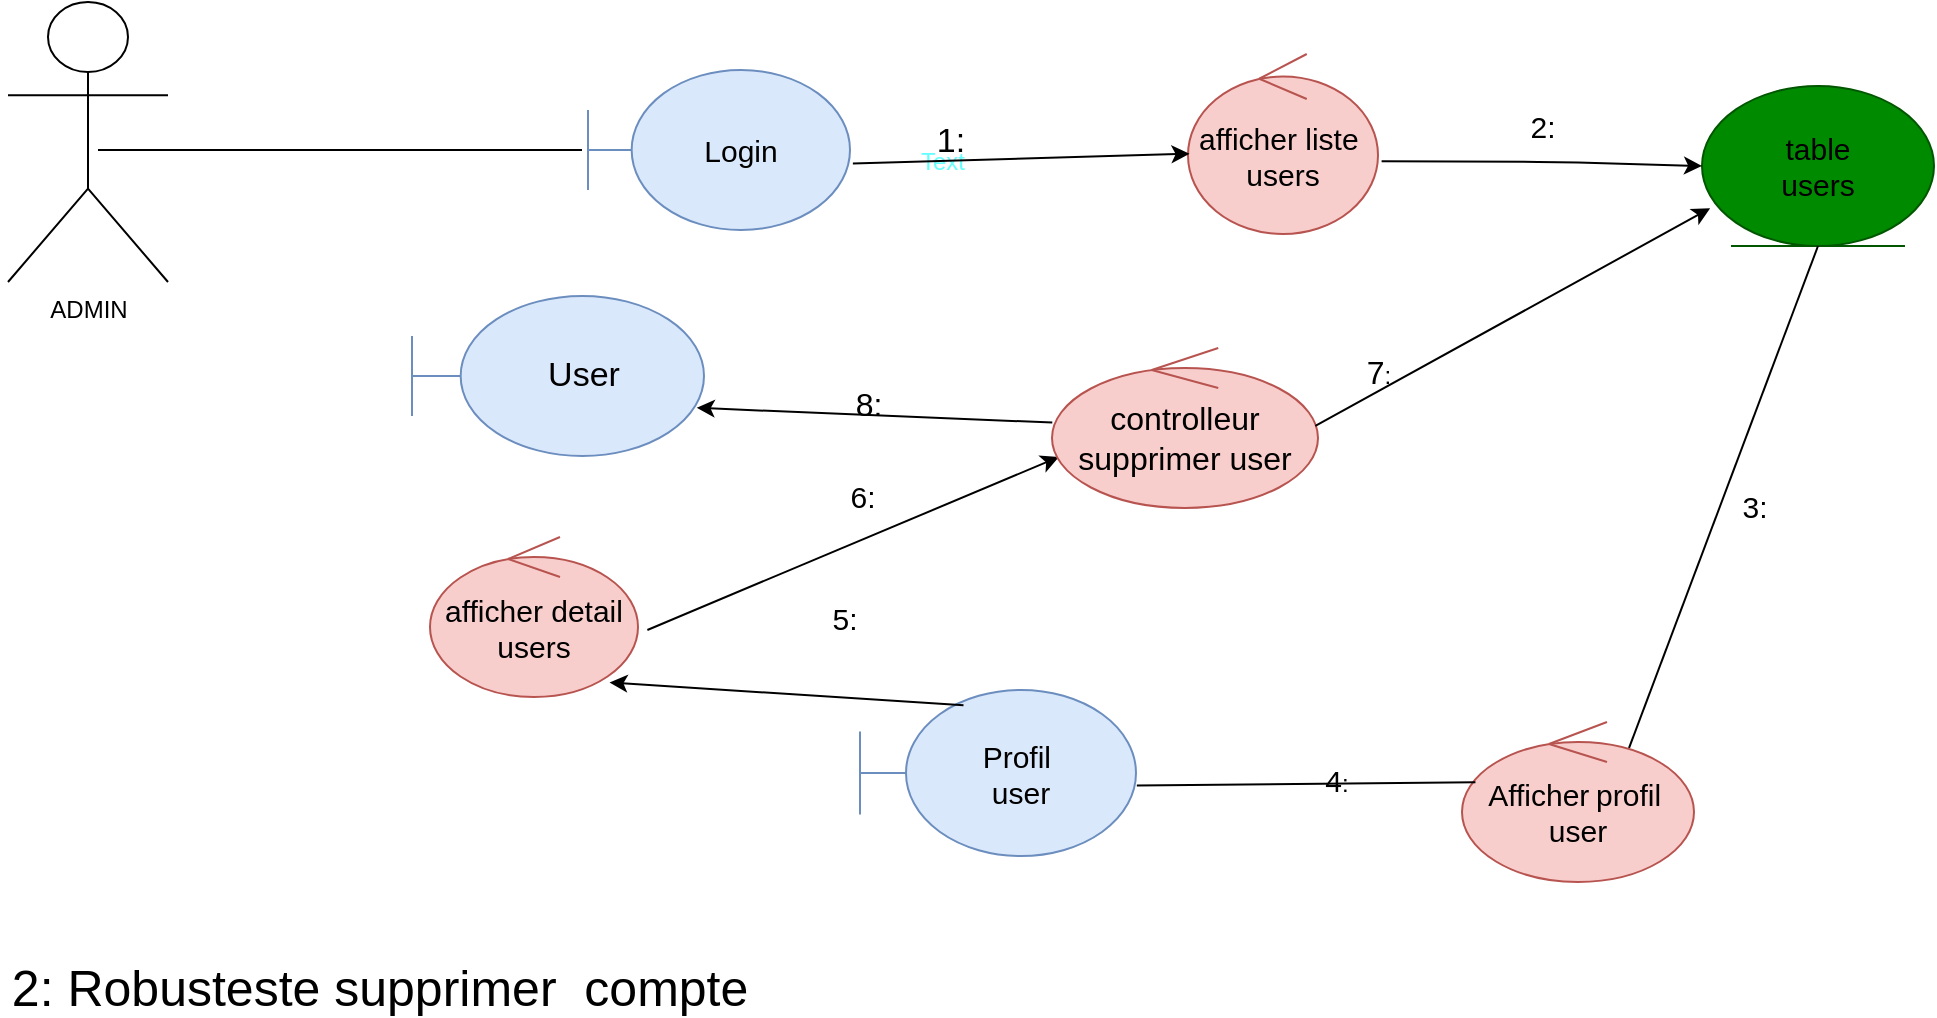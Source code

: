 <mxfile version="12.7.9" type="device"><diagram id="AD4O64poxoqWs9zfkwla" name="Page-1"><mxGraphModel dx="2530" dy="734" grid="0" gridSize="10" guides="1" tooltips="1" connect="1" arrows="1" fold="1" page="1" pageScale="1" pageWidth="980" pageHeight="1390" math="0" shadow="0"><root><mxCell id="0"/><mxCell id="1" parent="0"/><mxCell id="G7Pbc0KNViB5jodr2F1O-1" value="ADMIN" style="shape=umlActor;verticalLabelPosition=bottom;labelBackgroundColor=#ffffff;verticalAlign=top;html=1;" vertex="1" parent="1"><mxGeometry y="126" width="80" height="140" as="geometry"/></mxCell><mxCell id="G7Pbc0KNViB5jodr2F1O-2" value="" style="line;strokeWidth=1;fillColor=none;align=left;verticalAlign=middle;spacingTop=-1;spacingLeft=3;spacingRight=3;rotatable=0;labelPosition=right;points=[];portConstraint=eastwest;" vertex="1" parent="1"><mxGeometry x="45" y="196" width="242" height="8" as="geometry"/></mxCell><mxCell id="G7Pbc0KNViB5jodr2F1O-3" value="Text" style="text;html=1;align=center;verticalAlign=middle;resizable=0;points=[];autosize=1;fontColor=#66FFFF;" vertex="1" parent="1"><mxGeometry x="451" y="197" width="32" height="18" as="geometry"/></mxCell><mxCell id="G7Pbc0KNViB5jodr2F1O-4" value="&lt;font style=&quot;font-size: 17px&quot;&gt;1:&lt;/font&gt;" style="text;html=1;align=center;verticalAlign=middle;resizable=0;points=[];autosize=1;" vertex="1" parent="1"><mxGeometry x="459" y="186" width="24" height="20" as="geometry"/></mxCell><mxCell id="G7Pbc0KNViB5jodr2F1O-5" value="&lt;font style=&quot;font-size: 15px&quot;&gt;afficher liste&amp;nbsp;&lt;br&gt;users&lt;br&gt;&lt;/font&gt;" style="ellipse;shape=umlControl;whiteSpace=wrap;html=1;strokeColor=#b85450;fillColor=#f8cecc;" vertex="1" parent="1"><mxGeometry x="590" y="152" width="95" height="90" as="geometry"/></mxCell><mxCell id="G7Pbc0KNViB5jodr2F1O-6" value="&lt;font style=&quot;font-size: 15px&quot;&gt;Login&lt;/font&gt;" style="shape=umlBoundary;whiteSpace=wrap;html=1;strokeColor=#6c8ebf;fillColor=#dae8fc;" vertex="1" parent="1"><mxGeometry x="290" y="160" width="131" height="80" as="geometry"/></mxCell><mxCell id="G7Pbc0KNViB5jodr2F1O-7" value="&lt;font color=&quot;#000000&quot; style=&quot;font-size: 15px&quot;&gt;table&lt;br&gt;users&lt;br&gt;&lt;/font&gt;" style="ellipse;shape=umlEntity;whiteSpace=wrap;html=1;strokeColor=#005700;fillColor=#008a00;fontColor=#ffffff;" vertex="1" parent="1"><mxGeometry x="847" y="168" width="116" height="80" as="geometry"/></mxCell><mxCell id="G7Pbc0KNViB5jodr2F1O-8" value="&lt;font color=&quot;#000000&quot; style=&quot;font-size: 15px&quot;&gt;2:&lt;/font&gt;" style="text;html=1;align=center;verticalAlign=middle;resizable=0;points=[];autosize=1;fontColor=#66FFFF;" vertex="1" parent="1"><mxGeometry x="755" y="178" width="23" height="19" as="geometry"/></mxCell><mxCell id="G7Pbc0KNViB5jodr2F1O-9" value="" style="endArrow=none;html=1;fontColor=#66FFFF;exitX=0.673;exitY=0.013;exitDx=0;exitDy=0;exitPerimeter=0;" edge="1" parent="1"><mxGeometry width="50" height="50" relative="1" as="geometry"><mxPoint x="810.49" y="499.04" as="sourcePoint"/><mxPoint x="905" y="248" as="targetPoint"/></mxGeometry></mxCell><mxCell id="G7Pbc0KNViB5jodr2F1O-10" value="&lt;font color=&quot;#000000&quot; style=&quot;font-size: 15px&quot;&gt;3:&lt;/font&gt;" style="text;html=1;align=center;verticalAlign=middle;resizable=0;points=[];autosize=1;fontColor=#66FFFF;" vertex="1" parent="1"><mxGeometry x="861" y="368" width="23" height="19" as="geometry"/></mxCell><mxCell id="G7Pbc0KNViB5jodr2F1O-11" value="&lt;font style=&quot;font-size: 25px&quot;&gt;2: Robusteste supprimer&amp;nbsp; compte&amp;nbsp;&lt;/font&gt;" style="text;html=1;align=center;verticalAlign=middle;resizable=0;points=[];autosize=1;" vertex="1" parent="1"><mxGeometry x="-4" y="607" width="385" height="22" as="geometry"/></mxCell><mxCell id="G7Pbc0KNViB5jodr2F1O-12" value="&lt;font style=&quot;font-size: 15px&quot;&gt;Afficher&lt;/font&gt; &lt;font style=&quot;font-size: 15px&quot;&gt;profil&lt;/font&gt;&amp;nbsp;&lt;br&gt;&lt;font style=&quot;font-size: 15px&quot;&gt;user&lt;/font&gt;" style="ellipse;shape=umlControl;whiteSpace=wrap;html=1;fillColor=#f8cecc;strokeColor=#b85450;" vertex="1" parent="1"><mxGeometry x="727" y="486" width="116" height="80" as="geometry"/></mxCell><mxCell id="G7Pbc0KNViB5jodr2F1O-13" value="&lt;font style=&quot;font-size: 15px&quot;&gt;Profil&amp;nbsp;&lt;br&gt;user&lt;/font&gt;" style="shape=umlBoundary;whiteSpace=wrap;html=1;fillColor=#dae8fc;strokeColor=#6c8ebf;" vertex="1" parent="1"><mxGeometry x="426" y="470" width="138" height="83" as="geometry"/></mxCell><mxCell id="G7Pbc0KNViB5jodr2F1O-14" value="" style="endArrow=none;html=1;entryX=0.058;entryY=0.376;entryDx=0;entryDy=0;entryPerimeter=0;exitX=1.003;exitY=0.576;exitDx=0;exitDy=0;exitPerimeter=0;" edge="1" parent="1" source="G7Pbc0KNViB5jodr2F1O-13" target="G7Pbc0KNViB5jodr2F1O-12"><mxGeometry width="50" height="50" relative="1" as="geometry"><mxPoint x="578" y="505" as="sourcePoint"/><mxPoint x="628" y="455" as="targetPoint"/></mxGeometry></mxCell><mxCell id="G7Pbc0KNViB5jodr2F1O-15" value="" style="endArrow=classic;html=1;entryX=0.008;entryY=0.554;entryDx=0;entryDy=0;entryPerimeter=0;exitX=1.011;exitY=0.584;exitDx=0;exitDy=0;exitPerimeter=0;" edge="1" parent="1" source="G7Pbc0KNViB5jodr2F1O-6" target="G7Pbc0KNViB5jodr2F1O-5"><mxGeometry width="50" height="50" relative="1" as="geometry"><mxPoint x="395" y="234" as="sourcePoint"/><mxPoint x="445" y="184" as="targetPoint"/></mxGeometry></mxCell><mxCell id="G7Pbc0KNViB5jodr2F1O-16" value="" style="endArrow=classic;html=1;entryX=0;entryY=0.5;entryDx=0;entryDy=0;exitX=1.019;exitY=0.596;exitDx=0;exitDy=0;exitPerimeter=0;" edge="1" parent="1" source="G7Pbc0KNViB5jodr2F1O-5" target="G7Pbc0KNViB5jodr2F1O-7"><mxGeometry width="50" height="50" relative="1" as="geometry"><mxPoint x="679" y="229" as="sourcePoint"/><mxPoint x="729" y="179" as="targetPoint"/><Array as="points"><mxPoint x="775" y="206"/></Array></mxGeometry></mxCell><mxCell id="G7Pbc0KNViB5jodr2F1O-17" value="&lt;font style=&quot;font-size: 15px&quot;&gt;afficher detail&lt;br&gt;users&lt;br&gt;&lt;/font&gt;" style="ellipse;shape=umlControl;whiteSpace=wrap;html=1;fillColor=#f8cecc;strokeColor=#b85450;" vertex="1" parent="1"><mxGeometry x="211" y="393.5" width="104" height="80" as="geometry"/></mxCell><mxCell id="G7Pbc0KNViB5jodr2F1O-18" value="" style="endArrow=classic;html=1;entryX=0.863;entryY=0.909;entryDx=0;entryDy=0;entryPerimeter=0;exitX=0.375;exitY=0.092;exitDx=0;exitDy=0;exitPerimeter=0;" edge="1" parent="1" source="G7Pbc0KNViB5jodr2F1O-13" target="G7Pbc0KNViB5jodr2F1O-17"><mxGeometry width="50" height="50" relative="1" as="geometry"><mxPoint x="320" y="484" as="sourcePoint"/><mxPoint x="370" y="434" as="targetPoint"/><Array as="points"/></mxGeometry></mxCell><mxCell id="G7Pbc0KNViB5jodr2F1O-19" value="" style="endArrow=classic;html=1;exitX=1.045;exitY=0.581;exitDx=0;exitDy=0;exitPerimeter=0;entryX=0.026;entryY=0.681;entryDx=0;entryDy=0;entryPerimeter=0;" edge="1" parent="1" source="G7Pbc0KNViB5jodr2F1O-17" target="G7Pbc0KNViB5jodr2F1O-23"><mxGeometry width="50" height="50" relative="1" as="geometry"><mxPoint x="331" y="393" as="sourcePoint"/><mxPoint x="515" y="323" as="targetPoint"/></mxGeometry></mxCell><mxCell id="G7Pbc0KNViB5jodr2F1O-20" value="&lt;font style=&quot;font-size: 15px&quot;&gt;4&lt;/font&gt;:" style="text;html=1;align=center;verticalAlign=middle;resizable=0;points=[];autosize=1;" vertex="1" parent="1"><mxGeometry x="653" y="505" width="22" height="19" as="geometry"/></mxCell><mxCell id="G7Pbc0KNViB5jodr2F1O-21" value="&lt;font style=&quot;font-size: 15px&quot;&gt;5:&lt;/font&gt;" style="text;html=1;align=center;verticalAlign=middle;resizable=0;points=[];autosize=1;" vertex="1" parent="1"><mxGeometry x="406" y="424" width="23" height="19" as="geometry"/></mxCell><mxCell id="G7Pbc0KNViB5jodr2F1O-22" value="&lt;font style=&quot;font-size: 15px&quot;&gt;&lt;font style=&quot;font-size: 15px&quot;&gt;6&lt;/font&gt;:&lt;br&gt;&lt;/font&gt;" style="text;html=1;align=center;verticalAlign=middle;resizable=0;points=[];autosize=1;" vertex="1" parent="1"><mxGeometry x="415" y="363" width="23" height="19" as="geometry"/></mxCell><mxCell id="G7Pbc0KNViB5jodr2F1O-23" value="&lt;font style=&quot;font-size: 16px&quot;&gt;controlleur supprimer user&lt;/font&gt;" style="ellipse;shape=umlControl;whiteSpace=wrap;html=1;fillColor=#f8cecc;strokeColor=#b85450;" vertex="1" parent="1"><mxGeometry x="522" y="299" width="133" height="80" as="geometry"/></mxCell><mxCell id="G7Pbc0KNViB5jodr2F1O-26" value="" style="endArrow=classic;html=1;exitX=0.99;exitY=0.487;exitDx=0;exitDy=0;exitPerimeter=0;entryX=0.035;entryY=0.764;entryDx=0;entryDy=0;entryPerimeter=0;" edge="1" parent="1" source="G7Pbc0KNViB5jodr2F1O-23" target="G7Pbc0KNViB5jodr2F1O-7"><mxGeometry width="50" height="50" relative="1" as="geometry"><mxPoint x="648" y="352" as="sourcePoint"/><mxPoint x="698" y="302" as="targetPoint"/></mxGeometry></mxCell><mxCell id="G7Pbc0KNViB5jodr2F1O-27" value="&lt;font style=&quot;font-size: 16px&quot;&gt;7&lt;/font&gt;:" style="text;html=1;align=center;verticalAlign=middle;resizable=0;points=[];autosize=1;" vertex="1" parent="1"><mxGeometry x="674" y="301" width="22" height="20" as="geometry"/></mxCell><mxCell id="G7Pbc0KNViB5jodr2F1O-29" value="&lt;font style=&quot;font-size: 17px&quot;&gt;User&lt;/font&gt;" style="shape=umlBoundary;whiteSpace=wrap;html=1;fillColor=#dae8fc;strokeColor=#6c8ebf;" vertex="1" parent="1"><mxGeometry x="202" y="273" width="146" height="80" as="geometry"/></mxCell><mxCell id="G7Pbc0KNViB5jodr2F1O-30" value="" style="endArrow=classic;html=1;entryX=0.975;entryY=0.699;entryDx=0;entryDy=0;entryPerimeter=0;" edge="1" parent="1" source="G7Pbc0KNViB5jodr2F1O-23" target="G7Pbc0KNViB5jodr2F1O-29"><mxGeometry width="50" height="50" relative="1" as="geometry"><mxPoint x="386" y="338" as="sourcePoint"/><mxPoint x="402" y="304" as="targetPoint"/></mxGeometry></mxCell><mxCell id="G7Pbc0KNViB5jodr2F1O-32" value="&lt;font style=&quot;font-size: 16px&quot;&gt;8:&lt;/font&gt;" style="text;html=1;align=center;verticalAlign=middle;resizable=0;points=[];autosize=1;" vertex="1" parent="1"><mxGeometry x="418" y="317" width="24" height="20" as="geometry"/></mxCell></root></mxGraphModel></diagram></mxfile>